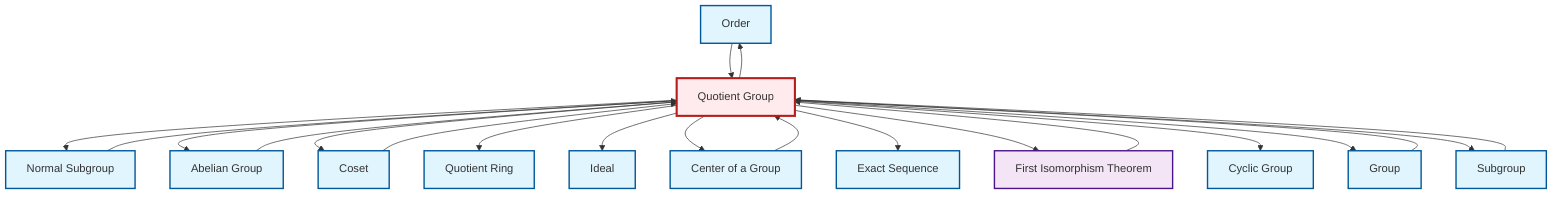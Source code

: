 graph TD
    classDef definition fill:#e1f5fe,stroke:#01579b,stroke-width:2px
    classDef theorem fill:#f3e5f5,stroke:#4a148c,stroke-width:2px
    classDef axiom fill:#fff3e0,stroke:#e65100,stroke-width:2px
    classDef example fill:#e8f5e9,stroke:#1b5e20,stroke-width:2px
    classDef current fill:#ffebee,stroke:#b71c1c,stroke-width:3px
    def-order["Order"]:::definition
    def-quotient-ring["Quotient Ring"]:::definition
    thm-first-isomorphism["First Isomorphism Theorem"]:::theorem
    def-ideal["Ideal"]:::definition
    def-cyclic-group["Cyclic Group"]:::definition
    def-group["Group"]:::definition
    def-exact-sequence["Exact Sequence"]:::definition
    def-abelian-group["Abelian Group"]:::definition
    def-center-of-group["Center of a Group"]:::definition
    def-subgroup["Subgroup"]:::definition
    def-quotient-group["Quotient Group"]:::definition
    def-coset["Coset"]:::definition
    def-normal-subgroup["Normal Subgroup"]:::definition
    def-quotient-group --> def-normal-subgroup
    def-quotient-group --> def-abelian-group
    def-order --> def-quotient-group
    def-quotient-group --> def-coset
    def-quotient-group --> def-quotient-ring
    thm-first-isomorphism --> def-quotient-group
    def-quotient-group --> def-ideal
    def-quotient-group --> def-order
    def-subgroup --> def-quotient-group
    def-quotient-group --> def-center-of-group
    def-quotient-group --> def-exact-sequence
    def-quotient-group --> thm-first-isomorphism
    def-center-of-group --> def-quotient-group
    def-quotient-group --> def-cyclic-group
    def-coset --> def-quotient-group
    def-abelian-group --> def-quotient-group
    def-quotient-group --> def-group
    def-normal-subgroup --> def-quotient-group
    def-quotient-group --> def-subgroup
    def-group --> def-quotient-group
    class def-quotient-group current